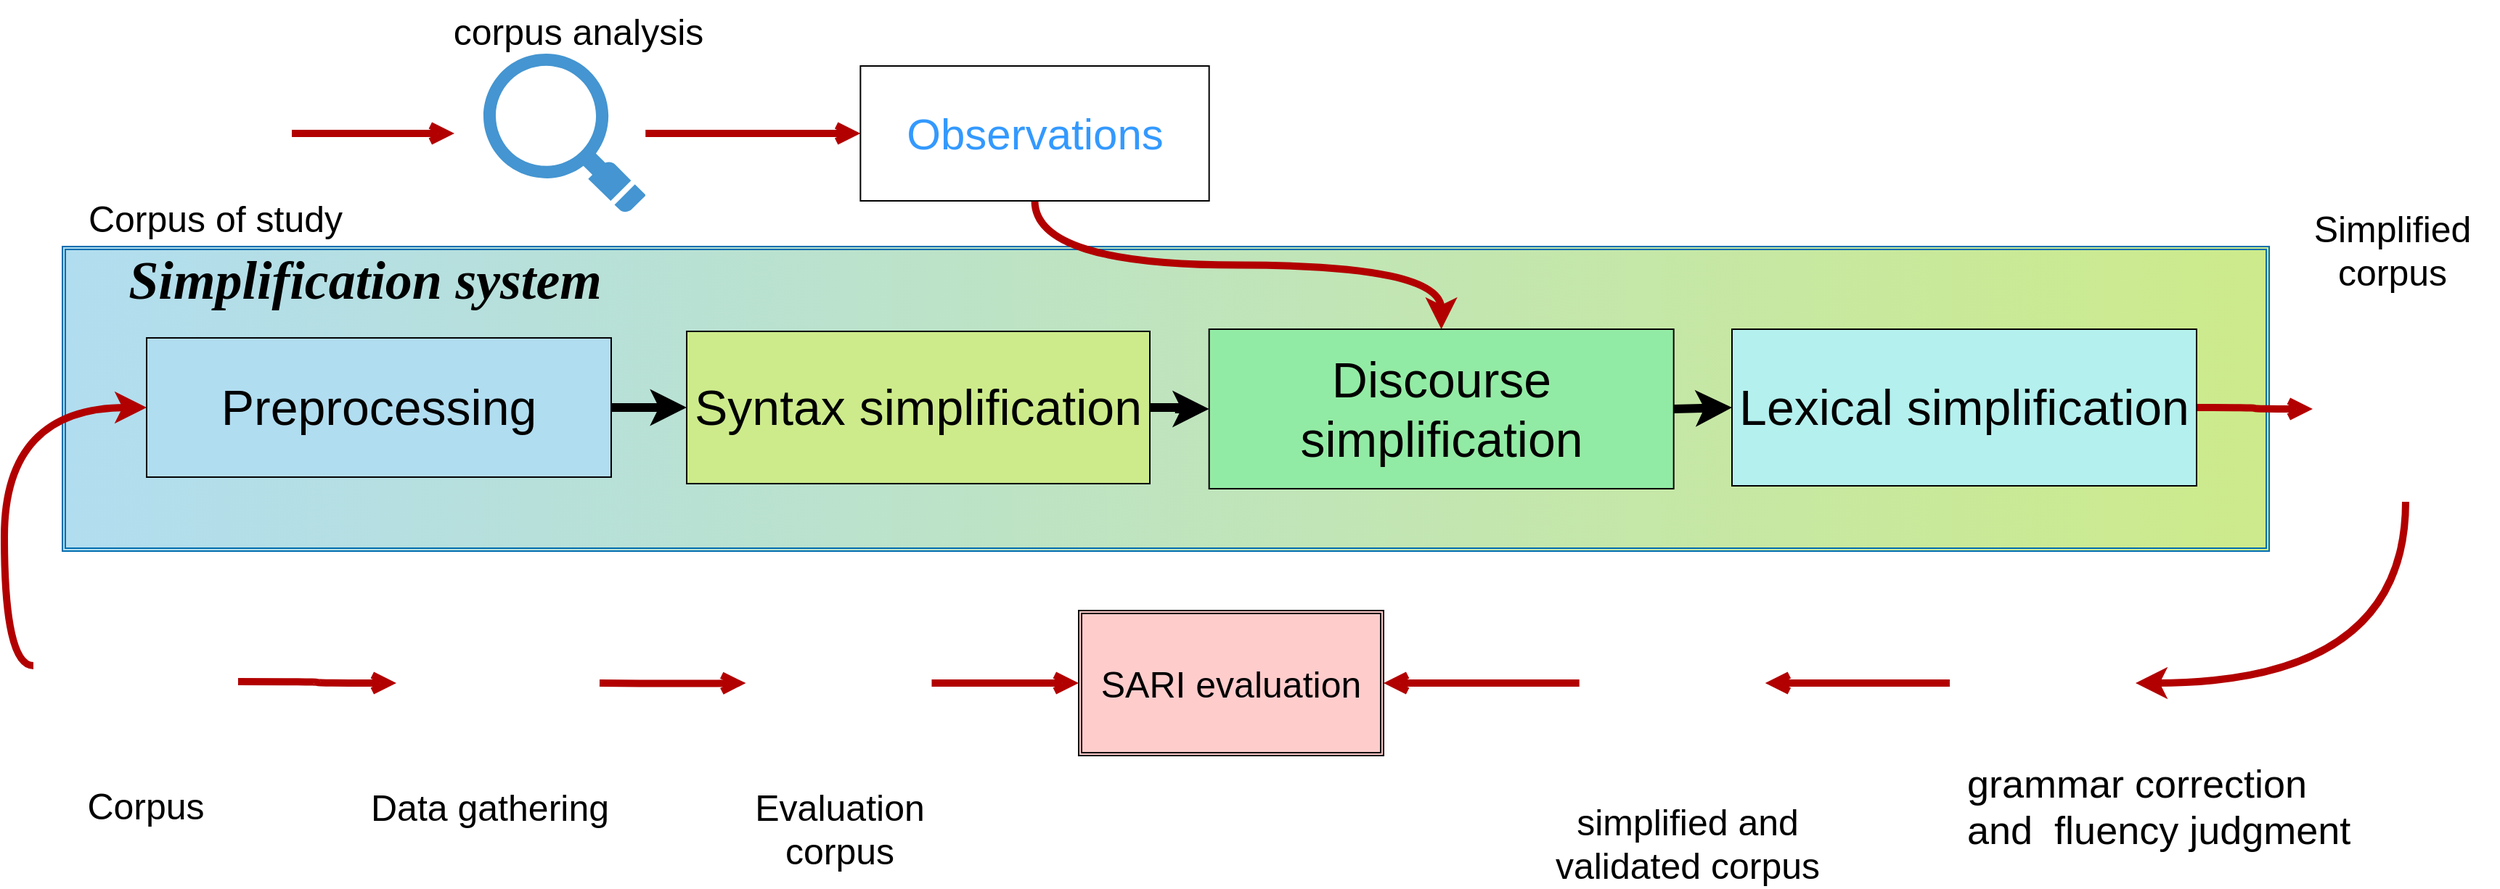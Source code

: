<mxfile version="12.9.12" type="device"><diagram id="6I0OCvxSQrVGMHxT2VVA" name="Page-1"><mxGraphModel dx="2370" dy="1190" grid="1" gridSize="10" guides="1" tooltips="1" connect="1" arrows="1" fold="1" page="1" pageScale="1" pageWidth="827" pageHeight="1169" math="0" shadow="0"><root><mxCell id="0"/><mxCell id="1" parent="0"/><mxCell id="dQAKmytCTFD5Gv89S2aQ-10" value="" style="shape=ext;double=1;rounded=0;whiteSpace=wrap;html=1;fillColor=#CDEB8B;strokeColor=#006EAF;fontColor=#ffffff;gradientColor=#B1DDF0;gradientDirection=west;" parent="1" vertex="1"><mxGeometry x="90" y="380" width="1520" height="210" as="geometry"/></mxCell><mxCell id="WFkfO9LP78zCUM-tC_Cb-14" style="edgeStyle=orthogonalEdgeStyle;rounded=1;orthogonalLoop=1;jettySize=auto;html=1;exitX=1;exitY=0.5;exitDx=0;exitDy=0;strokeWidth=6;endArrow=classic;endFill=1;comic=0;entryX=0;entryY=0.5;entryDx=0;entryDy=0;" parent="1" source="4svBqsh2hdrfzI18ZbsD-7" target="4svBqsh2hdrfzI18ZbsD-12" edge="1"><mxGeometry relative="1" as="geometry"><mxPoint x="444.654" y="491.016" as="sourcePoint"/><mxPoint x="500.054" y="490.99" as="targetPoint"/></mxGeometry></mxCell><mxCell id="dQAKmytCTFD5Gv89S2aQ-78" style="edgeStyle=orthogonalEdgeStyle;orthogonalLoop=1;jettySize=auto;html=1;fontSize=34;strokeWidth=5;endArrow=open;endFill=0;curved=1;fillColor=#e51400;strokeColor=#B20000;" parent="1" source="4svBqsh2hdrfzI18ZbsD-11" target="dQAKmytCTFD5Gv89S2aQ-72" edge="1"><mxGeometry relative="1" as="geometry"><mxPoint x="1578.792" y="491.01" as="sourcePoint"/></mxGeometry></mxCell><mxCell id="WFkfO9LP78zCUM-tC_Cb-5" style="edgeStyle=none;rounded=0;orthogonalLoop=1;jettySize=auto;html=1;exitX=1;exitY=0.5;exitDx=0;exitDy=0;entryX=0;entryY=0.5;entryDx=0;entryDy=0;fontSize=15;strokeWidth=6;" parent="1" source="4svBqsh2hdrfzI18ZbsD-9" target="4svBqsh2hdrfzI18ZbsD-11" edge="1"><mxGeometry relative="1" as="geometry"><mxPoint x="826.649" y="490.996" as="sourcePoint"/><mxPoint x="881.059" y="490.987" as="targetPoint"/></mxGeometry></mxCell><mxCell id="dQAKmytCTFD5Gv89S2aQ-68" style="edgeStyle=orthogonalEdgeStyle;orthogonalLoop=1;jettySize=auto;html=1;entryX=0;entryY=0.5;entryDx=0;entryDy=0;fontSize=23;strokeWidth=5;endArrow=open;endFill=0;curved=1;fillColor=#e51400;strokeColor=#B20000;" parent="1" target="dQAKmytCTFD5Gv89S2aQ-61" edge="1"><mxGeometry relative="1" as="geometry"><mxPoint x="460" y="681" as="sourcePoint"/></mxGeometry></mxCell><mxCell id="dQAKmytCTFD5Gv89S2aQ-11" value="&lt;span class=&quot;tlid-translation translation&quot; lang=&quot;en&quot;&gt;&lt;span title=&quot;&quot; class=&quot;&quot;&gt;Simplification system&lt;/span&gt;&lt;/span&gt;" style="text;html=1;fontSize=37;fontStyle=3;verticalAlign=middle;align=center;fontColor=#000000;fontFamily=Times New Roman;" parent="1" vertex="1"><mxGeometry x="248" y="384" width="100" height="40" as="geometry"/></mxCell><mxCell id="dQAKmytCTFD5Gv89S2aQ-73" style="edgeStyle=orthogonalEdgeStyle;orthogonalLoop=1;jettySize=auto;html=1;entryX=1;entryY=0.5;entryDx=0;entryDy=0;fontSize=23;exitX=0;exitY=0.5;exitDx=0;exitDy=0;strokeWidth=5;endArrow=open;endFill=0;curved=1;fillColor=#e51400;strokeColor=#B20000;" parent="1" source="dQAKmytCTFD5Gv89S2aQ-80" target="dQAKmytCTFD5Gv89S2aQ-64" edge="1"><mxGeometry relative="1" as="geometry"><mxPoint x="1411.79" y="675.0" as="sourcePoint"/></mxGeometry></mxCell><mxCell id="dQAKmytCTFD5Gv89S2aQ-24" value="&lt;div style=&quot;font-size: 25px;&quot;&gt;SARI evaluation&lt;/div&gt;" style="shape=ext;double=1;rounded=0;whiteSpace=wrap;html=1;fillColor=#FFCCCC;fontSize=25;" parent="1" vertex="1"><mxGeometry x="790" y="631" width="210" height="100" as="geometry"/></mxCell><mxCell id="dQAKmytCTFD5Gv89S2aQ-40" style="edgeStyle=orthogonalEdgeStyle;orthogonalLoop=1;jettySize=auto;html=1;strokeWidth=5;fillColor=#e51400;strokeColor=#B20000;endArrow=classic;endFill=1;curved=1;exitX=0.5;exitY=1;exitDx=0;exitDy=0;" parent="1" source="4svBqsh2hdrfzI18ZbsD-3" target="4svBqsh2hdrfzI18ZbsD-9" edge="1"><mxGeometry relative="1" as="geometry"><mxPoint x="759.8" y="367" as="sourcePoint"/><mxPoint x="662.743" y="441.993" as="targetPoint"/></mxGeometry></mxCell><mxCell id="dQAKmytCTFD5Gv89S2aQ-45" style="edgeStyle=orthogonalEdgeStyle;orthogonalLoop=1;jettySize=auto;html=1;fontSize=34;strokeWidth=5;endArrow=open;endFill=0;curved=1;fillColor=#e51400;strokeColor=#B20000;entryX=0;entryY=0.5;entryDx=0;entryDy=0;" parent="1" source="dQAKmytCTFD5Gv89S2aQ-41" target="4svBqsh2hdrfzI18ZbsD-3" edge="1"><mxGeometry relative="1" as="geometry"><mxPoint x="639.84" y="303.5" as="targetPoint"/></mxGeometry></mxCell><mxCell id="dQAKmytCTFD5Gv89S2aQ-41" value="" style="shadow=0;dashed=0;html=1;strokeColor=none;fillColor=#4495D1;labelPosition=center;verticalLabelPosition=bottom;verticalAlign=top;align=center;outlineConnect=0;shape=mxgraph.veeam.magnifying_glass;pointerEvents=1;fontSize=34;" parent="1" vertex="1"><mxGeometry x="380" y="247" width="111.62" height="110" as="geometry"/></mxCell><mxCell id="dQAKmytCTFD5Gv89S2aQ-43" style="edgeStyle=orthogonalEdgeStyle;orthogonalLoop=1;jettySize=auto;html=1;fontSize=34;strokeWidth=5;endArrow=open;endFill=0;curved=1;fillColor=#e51400;strokeColor=#B20000;exitX=1;exitY=0.5;exitDx=0;exitDy=0;" parent="1" source="dQAKmytCTFD5Gv89S2aQ-58" edge="1"><mxGeometry relative="1" as="geometry"><mxPoint x="188.0" y="132" as="sourcePoint"/><mxPoint x="360" y="302" as="targetPoint"/></mxGeometry></mxCell><mxCell id="dQAKmytCTFD5Gv89S2aQ-42" value="" style="shape=image;html=1;verticalAlign=top;verticalLabelPosition=bottom;labelBackgroundColor=#ffffff;imageAspect=0;aspect=fixed;image=https://cdn3.iconfinder.com/data/icons/message-and-communication-sets/50/Icon_Paper-128.png;fillColor=#FFFFFF;fontSize=34;" parent="1" vertex="1"><mxGeometry x="100" y="218" width="128" height="128" as="geometry"/></mxCell><mxCell id="dQAKmytCTFD5Gv89S2aQ-46" value="&lt;span class=&quot;tlid-translation translation&quot; lang=&quot;en&quot;&gt;&lt;span title=&quot;&quot; class=&quot;&quot;&gt;Corpus of study&lt;/span&gt;&lt;/span&gt;" style="text;strokeColor=none;fillColor=none;html=1;fontSize=25;fontStyle=0;verticalAlign=middle;align=center;" parent="1" vertex="1"><mxGeometry x="90.0" y="340" width="210" height="40" as="geometry"/></mxCell><mxCell id="dQAKmytCTFD5Gv89S2aQ-47" value="&lt;span class=&quot;tlid-translation translation&quot; lang=&quot;en&quot;&gt;&lt;span title=&quot;&quot; class=&quot;&quot;&gt;corpus analysis&lt;/span&gt;&lt;/span&gt;" style="text;whiteSpace=wrap;html=1;fontSize=25;align=center;" parent="1" vertex="1"><mxGeometry x="320" y="210" width="251.16" height="60" as="geometry"/></mxCell><mxCell id="dQAKmytCTFD5Gv89S2aQ-55" value="" style="shape=image;html=1;verticalAlign=top;verticalLabelPosition=bottom;labelBackgroundColor=#ffffff;imageAspect=0;aspect=fixed;image=https://cdn3.iconfinder.com/data/icons/message-and-communication-sets/50/Icon_Paper-128.png;fillColor=#FFFFFF;fontSize=34;" parent="1" vertex="1"><mxGeometry x="93.98" y="627" width="128" height="128" as="geometry"/></mxCell><mxCell id="dQAKmytCTFD5Gv89S2aQ-84" style="edgeStyle=orthogonalEdgeStyle;orthogonalLoop=1;jettySize=auto;html=1;fontSize=23;fontColor=#000000;strokeWidth=5;endArrow=open;endFill=0;curved=1;fillColor=#e51400;strokeColor=#B20000;" parent="1" source="dQAKmytCTFD5Gv89S2aQ-56" target="dQAKmytCTFD5Gv89S2aQ-79" edge="1"><mxGeometry relative="1" as="geometry"/></mxCell><mxCell id="dQAKmytCTFD5Gv89S2aQ-56" value="Corpus " style="shape=image;html=1;verticalAlign=top;verticalLabelPosition=bottom;labelBackgroundColor=#ffffff;imageAspect=0;aspect=fixed;image=https://cdn3.iconfinder.com/data/icons/message-and-communication-sets/50/Icon_Paper-128.png;fillColor=#FFFFFF;fontSize=25;" parent="1" vertex="1"><mxGeometry x="83" y="616" width="128" height="128" as="geometry"/></mxCell><mxCell id="dQAKmytCTFD5Gv89S2aQ-57" value="" style="shape=image;html=1;verticalAlign=top;verticalLabelPosition=bottom;labelBackgroundColor=#ffffff;imageAspect=0;aspect=fixed;image=https://cdn3.iconfinder.com/data/icons/message-and-communication-sets/50/Icon_Paper-128.png;fillColor=#FFFFFF;fontSize=34;" parent="1" vertex="1"><mxGeometry x="110" y="228" width="128" height="128" as="geometry"/></mxCell><mxCell id="dQAKmytCTFD5Gv89S2aQ-58" value="" style="shape=image;html=1;verticalAlign=top;verticalLabelPosition=bottom;labelBackgroundColor=#ffffff;imageAspect=0;aspect=fixed;image=https://cdn3.iconfinder.com/data/icons/message-and-communication-sets/50/Icon_Paper-128.png;fillColor=#FFFFFF;fontSize=34;" parent="1" vertex="1"><mxGeometry x="120" y="238" width="128" height="128" as="geometry"/></mxCell><mxCell id="dQAKmytCTFD5Gv89S2aQ-59" value="" style="shape=image;html=1;verticalAlign=top;verticalLabelPosition=bottom;labelBackgroundColor=#ffffff;imageAspect=0;aspect=fixed;image=https://cdn3.iconfinder.com/data/icons/message-and-communication-sets/50/Icon_Paper-128.png;fillColor=#FFFFFF;fontSize=34;" parent="1" vertex="1"><mxGeometry x="538.74" y="597" width="128" height="128" as="geometry"/></mxCell><mxCell id="dQAKmytCTFD5Gv89S2aQ-60" value="" style="shape=image;html=1;verticalAlign=top;verticalLabelPosition=bottom;labelBackgroundColor=#ffffff;imageAspect=0;aspect=fixed;image=https://cdn3.iconfinder.com/data/icons/message-and-communication-sets/50/Icon_Paper-128.png;fillColor=#FFFFFF;fontSize=34;" parent="1" vertex="1"><mxGeometry x="550.74" y="607" width="128" height="128" as="geometry"/></mxCell><mxCell id="dQAKmytCTFD5Gv89S2aQ-69" style="edgeStyle=orthogonalEdgeStyle;orthogonalLoop=1;jettySize=auto;html=1;entryX=0;entryY=0.5;entryDx=0;entryDy=0;fontSize=23;strokeWidth=5;endArrow=open;endFill=0;curved=1;fillColor=#e51400;strokeColor=#B20000;" parent="1" source="dQAKmytCTFD5Gv89S2aQ-61" target="dQAKmytCTFD5Gv89S2aQ-24" edge="1"><mxGeometry relative="1" as="geometry"/></mxCell><mxCell id="dQAKmytCTFD5Gv89S2aQ-61" value="Evaluation &lt;br&gt;corpus" style="shape=image;html=1;verticalAlign=top;verticalLabelPosition=bottom;labelBackgroundColor=#ffffff;imageAspect=0;aspect=fixed;image=https://cdn3.iconfinder.com/data/icons/message-and-communication-sets/50/Icon_Paper-128.png;fillColor=#FFFFFF;fontSize=25;" parent="1" vertex="1"><mxGeometry x="560.74" y="617" width="128" height="128" as="geometry"/></mxCell><mxCell id="dQAKmytCTFD5Gv89S2aQ-63" value="" style="shape=image;html=1;verticalAlign=top;verticalLabelPosition=bottom;labelBackgroundColor=#ffffff;imageAspect=0;aspect=fixed;image=https://cdn3.iconfinder.com/data/icons/message-and-communication-sets/50/Icon_Paper-128.png;fillColor=#FFFFFF;fontSize=34;" parent="1" vertex="1"><mxGeometry x="1124.87" y="607" width="128" height="128" as="geometry"/></mxCell><mxCell id="dQAKmytCTFD5Gv89S2aQ-83" style="edgeStyle=orthogonalEdgeStyle;orthogonalLoop=1;jettySize=auto;html=1;entryX=1;entryY=0.5;entryDx=0;entryDy=0;fontSize=23;fontColor=#000000;strokeWidth=5;endArrow=open;endFill=0;curved=1;fillColor=#e51400;strokeColor=#B20000;" parent="1" source="dQAKmytCTFD5Gv89S2aQ-64" target="dQAKmytCTFD5Gv89S2aQ-24" edge="1"><mxGeometry relative="1" as="geometry"/></mxCell><mxCell id="dQAKmytCTFD5Gv89S2aQ-64" value="" style="shape=image;html=1;verticalAlign=top;verticalLabelPosition=bottom;labelBackgroundColor=#ffffff;imageAspect=0;aspect=fixed;image=https://cdn3.iconfinder.com/data/icons/message-and-communication-sets/50/Icon_Paper-128.png;fillColor=#FFFFFF;fontSize=34;" parent="1" vertex="1"><mxGeometry x="1134.87" y="617" width="128" height="128" as="geometry"/></mxCell><mxCell id="dQAKmytCTFD5Gv89S2aQ-65" value="&lt;span class=&quot;tlid-translation translation&quot; lang=&quot;en&quot;&gt;&lt;span title=&quot;&quot; class=&quot;&quot;&gt;simplified and &lt;br&gt;validated corpus&lt;/span&gt;&lt;/span&gt;" style="shape=image;html=1;verticalAlign=top;verticalLabelPosition=bottom;labelBackgroundColor=#ffffff;imageAspect=0;aspect=fixed;image=https://cdn3.iconfinder.com/data/icons/message-and-communication-sets/50/Icon_Paper-128.png;fillColor=#FFFFFF;fontSize=25;" parent="1" vertex="1"><mxGeometry x="1144.87" y="627" width="128" height="128" as="geometry"/></mxCell><mxCell id="dQAKmytCTFD5Gv89S2aQ-70" value="" style="shape=image;html=1;verticalAlign=top;verticalLabelPosition=bottom;labelBackgroundColor=#ffffff;imageAspect=0;aspect=fixed;image=https://cdn3.iconfinder.com/data/icons/message-and-communication-sets/50/Icon_Paper-128.png;fillColor=#FFFFFF;fontSize=34;" parent="1" vertex="1"><mxGeometry x="1620" y="408.01" width="128" height="128" as="geometry"/></mxCell><mxCell id="dQAKmytCTFD5Gv89S2aQ-71" value="" style="shape=image;html=1;verticalAlign=top;verticalLabelPosition=bottom;labelBackgroundColor=#ffffff;imageAspect=0;aspect=fixed;image=https://cdn3.iconfinder.com/data/icons/message-and-communication-sets/50/Icon_Paper-128.png;fillColor=#FFFFFF;fontSize=34;" parent="1" vertex="1"><mxGeometry x="1630" y="418.01" width="128" height="128" as="geometry"/></mxCell><mxCell id="4svBqsh2hdrfzI18ZbsD-13" style="edgeStyle=orthogonalEdgeStyle;orthogonalLoop=1;jettySize=auto;html=1;exitX=0.5;exitY=1;exitDx=0;exitDy=0;entryX=1;entryY=0.5;entryDx=0;entryDy=0;fontSize=34;strokeWidth=5;strokeColor=#B20000;curved=1;" parent="1" source="dQAKmytCTFD5Gv89S2aQ-72" target="dQAKmytCTFD5Gv89S2aQ-80" edge="1"><mxGeometry relative="1" as="geometry"/></mxCell><mxCell id="dQAKmytCTFD5Gv89S2aQ-72" value="" style="shape=image;html=1;verticalAlign=top;verticalLabelPosition=bottom;labelBackgroundColor=#ffffff;imageAspect=0;aspect=fixed;image=https://cdn3.iconfinder.com/data/icons/message-and-communication-sets/50/Icon_Paper-128.png;fillColor=#FFFFFF;fontSize=34;" parent="1" vertex="1"><mxGeometry x="1640" y="428.01" width="128" height="128" as="geometry"/></mxCell><mxCell id="dQAKmytCTFD5Gv89S2aQ-75" value="&lt;span class=&quot;tlid-translation translation&quot; lang=&quot;en&quot;&gt;&lt;span title=&quot;&quot; class=&quot;&quot;&gt;Simplified corpus&lt;/span&gt;&lt;/span&gt;" style="text;whiteSpace=wrap;html=1;fontSize=25;align=center;" parent="1" vertex="1"><mxGeometry x="1625" y="346" width="140" height="70" as="geometry"/></mxCell><mxCell id="dQAKmytCTFD5Gv89S2aQ-79" value="Data gathering" style="shape=image;html=1;verticalAlign=top;verticalLabelPosition=bottom;labelBackgroundColor=#ffffff;imageAspect=0;aspect=fixed;image=https://cdn4.iconfinder.com/data/icons/ionicons/512/icon-person-stalker-128.png;fillColor=#FFFFFF;fontSize=25;align=center;fontColor=#000000;" parent="1" vertex="1"><mxGeometry x="320.0" y="617" width="128" height="128" as="geometry"/></mxCell><mxCell id="dQAKmytCTFD5Gv89S2aQ-80" value="" style="shape=image;html=1;verticalAlign=top;verticalLabelPosition=bottom;labelBackgroundColor=#ffffff;imageAspect=0;aspect=fixed;image=https://cdn4.iconfinder.com/data/icons/ionicons/512/icon-person-stalker-128.png;fillColor=#FFFFFF;fontSize=25;align=center;fontColor=#000000;imageBackground=none;" parent="1" vertex="1"><mxGeometry x="1390" y="617" width="128" height="128" as="geometry"/></mxCell><mxCell id="4svBqsh2hdrfzI18ZbsD-14" style="edgeStyle=orthogonalEdgeStyle;curved=1;orthogonalLoop=1;jettySize=auto;html=1;exitX=0;exitY=0.5;exitDx=0;exitDy=0;entryX=0;entryY=0.5;entryDx=0;entryDy=0;strokeColor=#B20000;strokeWidth=5;fontSize=34;" parent="1" source="dQAKmytCTFD5Gv89S2aQ-86" target="4svBqsh2hdrfzI18ZbsD-7" edge="1"><mxGeometry relative="1" as="geometry"/></mxCell><mxCell id="dQAKmytCTFD5Gv89S2aQ-86" value="" style="shape=image;html=1;verticalAlign=top;verticalLabelPosition=bottom;labelBackgroundColor=#ffffff;imageAspect=0;aspect=fixed;image=https://cdn3.iconfinder.com/data/icons/message-and-communication-sets/50/Icon_Paper-128.png;fillColor=#FFFFFF;fontSize=34;" parent="1" vertex="1"><mxGeometry x="70" y="605" width="128" height="128" as="geometry"/></mxCell><mxCell id="dQAKmytCTFD5Gv89S2aQ-93" value="&lt;span class=&quot;tlid-translation translation&quot; lang=&quot;en&quot;&gt;&lt;span title=&quot;&quot; class=&quot;&quot;&gt;&lt;span class=&quot;tlid-translation translation&quot; lang=&quot;en&quot;&gt;&lt;span title=&quot;&quot; class=&quot;&quot;&gt;grammar correction&amp;nbsp;&lt;/span&gt;&lt;/span&gt; and&amp;nbsp; fluency &lt;/span&gt;&lt;/span&gt;&lt;span class=&quot;tlid-translation translation&quot; lang=&quot;en&quot;&gt;&lt;span title=&quot;&quot; class=&quot;&quot;&gt;&lt;span class=&quot;tlid-translation translation&quot; lang=&quot;en&quot;&gt;&lt;span title=&quot;&quot; class=&quot;&quot;&gt;judgment&lt;/span&gt;&lt;/span&gt;&lt;/span&gt;&lt;/span&gt;" style="text;whiteSpace=wrap;html=1;fontSize=27;fontFamily=Helvetica;fontColor=#000000;" parent="1" vertex="1"><mxGeometry x="1400" y="728" width="295" height="80" as="geometry"/></mxCell><mxCell id="4svBqsh2hdrfzI18ZbsD-3" value="&lt;font style=&quot;font-size: 30px&quot; color=&quot;#3399FF&quot;&gt;Observations&lt;/font&gt;" style="rounded=0;whiteSpace=wrap;html=1;" parent="1" vertex="1"><mxGeometry x="639.68" y="255.5" width="240.16" height="93" as="geometry"/></mxCell><mxCell id="4svBqsh2hdrfzI18ZbsD-7" value="&lt;div style=&quot;font-size: 34px;&quot;&gt;Preprocessing&lt;/div&gt;" style="rounded=0;whiteSpace=wrap;html=1;fillColor=#B1DDF0;strokeColor=#000000;fontSize=34;" parent="1" vertex="1"><mxGeometry x="148" y="442.99" width="320" height="96" as="geometry"/></mxCell><mxCell id="4svBqsh2hdrfzI18ZbsD-9" value="&lt;span class=&quot;tlid-translation translation&quot; lang=&quot;en&quot;&gt;&lt;span title=&quot;&quot; class=&quot;&quot;&gt;Discourse simplification&lt;/span&gt;&lt;/span&gt;" style="rounded=0;whiteSpace=wrap;html=1;strokeColor=#000000;fillColor=#92EBA4;fontSize=34;" parent="1" vertex="1"><mxGeometry x="879.84" y="437" width="320" height="109.99" as="geometry"/></mxCell><mxCell id="4svBqsh2hdrfzI18ZbsD-11" value="Lexical simplification" style="rounded=0;whiteSpace=wrap;html=1;strokeColor=#000000;fillColor=#B4F0EE;fontSize=34;" parent="1" vertex="1"><mxGeometry x="1240" y="437" width="320" height="108" as="geometry"/></mxCell><mxCell id="vAL2Tn9kro2RRK51zscy-1" style="edgeStyle=orthogonalEdgeStyle;rounded=0;orthogonalLoop=1;jettySize=auto;html=1;exitX=1;exitY=0.5;exitDx=0;exitDy=0;entryX=0;entryY=0.5;entryDx=0;entryDy=0;strokeWidth=6;" edge="1" parent="1" source="4svBqsh2hdrfzI18ZbsD-12" target="4svBqsh2hdrfzI18ZbsD-9"><mxGeometry relative="1" as="geometry"/></mxCell><mxCell id="4svBqsh2hdrfzI18ZbsD-12" value="&lt;span class=&quot;tlid-translation translation&quot; lang=&quot;en&quot;&gt;&lt;span title=&quot;&quot; class=&quot;&quot;&gt;Syntax simplification&lt;/span&gt;&lt;/span&gt;" style="rounded=0;whiteSpace=wrap;html=1;strokeColor=#000000;fillColor=#CDEB8B;fontSize=34;" parent="1" vertex="1"><mxGeometry x="520" y="438.49" width="319" height="105" as="geometry"/></mxCell></root></mxGraphModel></diagram></mxfile>